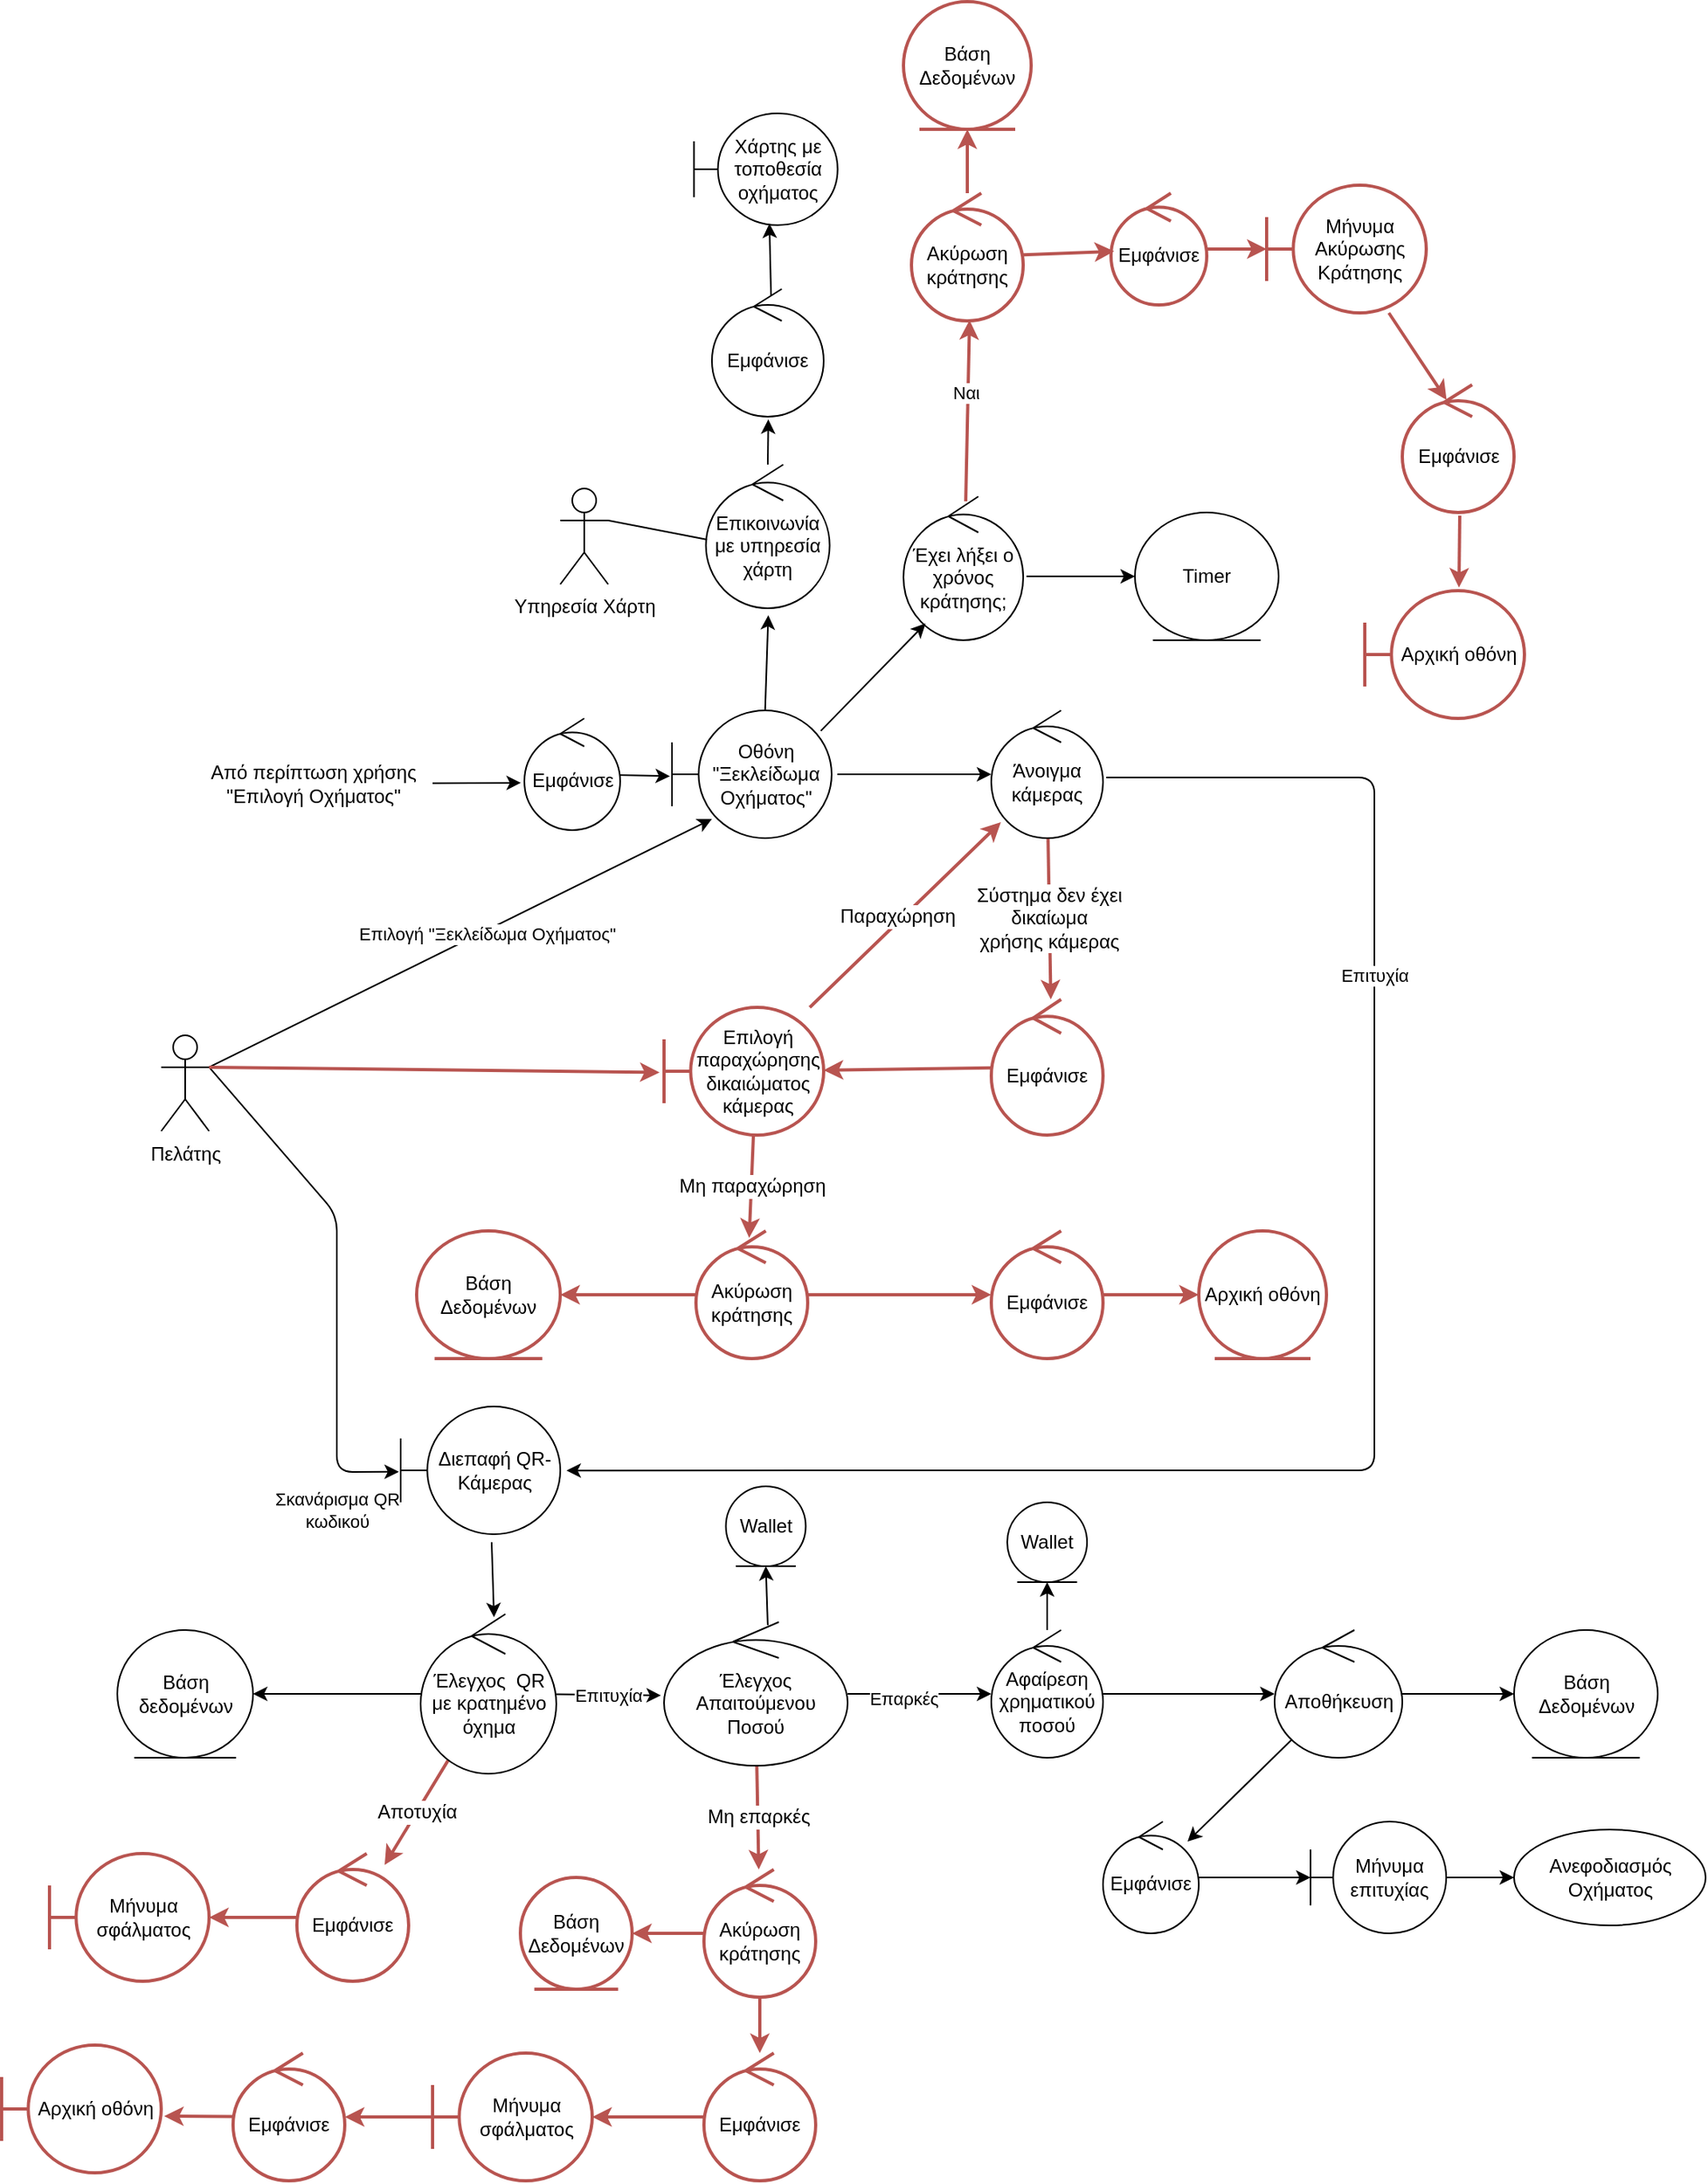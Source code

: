 <mxfile>
    <diagram id="kkWpz3CDeRfXQrRLxnoT" name="Page-1">
        <mxGraphModel dx="2457" dy="2052" grid="1" gridSize="10" guides="1" tooltips="1" connect="1" arrows="1" fold="1" page="1" pageScale="1" pageWidth="850" pageHeight="1100" math="0" shadow="0">
            <root>
                <mxCell id="0"/>
                <mxCell id="1" parent="0"/>
                <mxCell id="22" style="edgeStyle=none;html=1;exitX=1;exitY=0.333;exitDx=0;exitDy=0;exitPerimeter=0;entryX=0.25;entryY=0.85;entryDx=0;entryDy=0;entryPerimeter=0;" parent="1" source="2" target="225" edge="1">
                    <mxGeometry relative="1" as="geometry">
                        <mxPoint x="-55" y="200" as="targetPoint"/>
                        <Array as="points"/>
                    </mxGeometry>
                </mxCell>
                <mxCell id="23" value="Επιλογή &quot;Ξεκλείδωμα Οχήματος&quot;" style="edgeLabel;html=1;align=center;verticalAlign=middle;resizable=0;points=[];" parent="22" vertex="1" connectable="0">
                    <mxGeometry x="0.099" y="-1" relative="1" as="geometry">
                        <mxPoint y="1" as="offset"/>
                    </mxGeometry>
                </mxCell>
                <mxCell id="33" style="edgeStyle=none;html=1;exitX=1;exitY=0.333;exitDx=0;exitDy=0;exitPerimeter=0;entryX=-0.011;entryY=0.511;entryDx=0;entryDy=0;entryPerimeter=0;" parent="1" source="2" target="32" edge="1">
                    <mxGeometry relative="1" as="geometry">
                        <Array as="points">
                            <mxPoint x="-300" y="440"/>
                            <mxPoint x="-300" y="601"/>
                        </Array>
                        <mxPoint x="-180" y="990" as="targetPoint"/>
                    </mxGeometry>
                </mxCell>
                <mxCell id="34" value="Σκανάρισμα QR&lt;br&gt;κωδικού" style="edgeLabel;html=1;align=center;verticalAlign=middle;resizable=0;points=[];" parent="33" vertex="1" connectable="0">
                    <mxGeometry x="0.16" y="5" relative="1" as="geometry">
                        <mxPoint x="-5" y="120" as="offset"/>
                    </mxGeometry>
                </mxCell>
                <mxCell id="77" style="edgeStyle=none;html=1;exitX=1;exitY=0.333;exitDx=0;exitDy=0;exitPerimeter=0;entryX=-0.028;entryY=0.509;entryDx=0;entryDy=0;entryPerimeter=0;fontSize=12;fillColor=none;strokeColor=#b85450;strokeWidth=2;" parent="1" source="2" target="71" edge="1">
                    <mxGeometry relative="1" as="geometry"/>
                </mxCell>
                <mxCell id="2" value="Πελάτης" style="shape=umlActor;verticalLabelPosition=bottom;verticalAlign=top;html=1;" parent="1" vertex="1">
                    <mxGeometry x="-410" y="327.5" width="30" height="60" as="geometry"/>
                </mxCell>
                <mxCell id="266" style="edgeStyle=none;html=1;exitX=1.036;exitY=0.5;exitDx=0;exitDy=0;exitPerimeter=0;" parent="1" source="225" target="24" edge="1">
                    <mxGeometry relative="1" as="geometry"/>
                </mxCell>
                <mxCell id="3" value="Έχει λήξει ο χρόνος κράτησης;" style="ellipse;shape=umlControl;whiteSpace=wrap;html=1;" parent="1" vertex="1">
                    <mxGeometry x="55" y="-10" width="75" height="90" as="geometry"/>
                </mxCell>
                <mxCell id="30" value="Επιτυχία" style="edgeStyle=none;html=1;exitX=1.029;exitY=0.525;exitDx=0;exitDy=0;exitPerimeter=0;entryX=1.039;entryY=0.501;entryDx=0;entryDy=0;entryPerimeter=0;" parent="1" source="24" target="32" edge="1">
                    <mxGeometry x="-0.473" relative="1" as="geometry">
                        <mxPoint x="350" y="166" as="targetPoint"/>
                        <Array as="points">
                            <mxPoint x="350" y="166"/>
                            <mxPoint x="350" y="600"/>
                        </Array>
                        <mxPoint as="offset"/>
                    </mxGeometry>
                </mxCell>
                <mxCell id="66" value="Σύστημα δεν έχει&lt;br&gt;δικαίωμα&lt;br&gt;χρήσης κάμερας" style="edgeStyle=none;html=1;entryX=0.533;entryY=0;entryDx=0;entryDy=0;entryPerimeter=0;fontSize=12;fillColor=none;strokeColor=#b85450;strokeWidth=2;" parent="1" source="24" target="68" edge="1">
                    <mxGeometry relative="1" as="geometry">
                        <mxPoint x="610.021" y="548.625" as="targetPoint"/>
                        <mxPoint x="220" y="230" as="sourcePoint"/>
                    </mxGeometry>
                </mxCell>
                <mxCell id="24" value="Άνοιγμα κάμερας" style="ellipse;shape=umlControl;whiteSpace=wrap;html=1;" parent="1" vertex="1">
                    <mxGeometry x="110" y="124" width="70" height="80" as="geometry"/>
                </mxCell>
                <mxCell id="255" style="edgeStyle=none;html=1;entryX=0.541;entryY=0.02;entryDx=0;entryDy=0;entryPerimeter=0;exitX=0.57;exitY=1.063;exitDx=0;exitDy=0;exitPerimeter=0;" parent="1" source="32" target="254" edge="1">
                    <mxGeometry relative="1" as="geometry"/>
                </mxCell>
                <mxCell id="32" value="Διεπαφή QR-Κάμερας" style="shape=umlBoundary;whiteSpace=wrap;html=1;" parent="1" vertex="1">
                    <mxGeometry x="-260" y="560" width="100" height="80" as="geometry"/>
                </mxCell>
                <mxCell id="38" value="" style="edgeStyle=none;html=1;" parent="1" source="35" target="37" edge="1">
                    <mxGeometry relative="1" as="geometry"/>
                </mxCell>
                <mxCell id="106" value="Επαρκές" style="edgeLabel;html=1;align=center;verticalAlign=middle;resizable=0;points=[];" parent="38" vertex="1" connectable="0">
                    <mxGeometry x="-0.217" y="-3" relative="1" as="geometry">
                        <mxPoint as="offset"/>
                    </mxGeometry>
                </mxCell>
                <mxCell id="110" value="Μη επαρκές" style="edgeStyle=none;html=1;fontSize=12;fillColor=none;strokeColor=#b85450;strokeWidth=2;" parent="1" source="35" target="109" edge="1">
                    <mxGeometry relative="1" as="geometry"/>
                </mxCell>
                <mxCell id="172" style="edgeStyle=none;html=1;entryX=0.5;entryY=1;entryDx=0;entryDy=0;endArrow=classic;endFill=1;exitX=0.565;exitY=0.022;exitDx=0;exitDy=0;exitPerimeter=0;" parent="1" source="35" target="48" edge="1">
                    <mxGeometry relative="1" as="geometry">
                        <mxPoint x="535" y="1050" as="sourcePoint"/>
                        <mxPoint x="501.5" y="750" as="targetPoint"/>
                    </mxGeometry>
                </mxCell>
                <mxCell id="35" value="Έλεγχος Απαιτούμενου Ποσού" style="ellipse;shape=umlControl;whiteSpace=wrap;html=1;" parent="1" vertex="1">
                    <mxGeometry x="-95" y="695" width="115" height="90" as="geometry"/>
                </mxCell>
                <mxCell id="173" value="" style="edgeStyle=none;html=1;endArrow=classic;endFill=1;" parent="1" source="37" target="40" edge="1">
                    <mxGeometry relative="1" as="geometry"/>
                </mxCell>
                <mxCell id="283" value="" style="edgeStyle=none;html=1;" parent="1" source="37" target="47" edge="1">
                    <mxGeometry relative="1" as="geometry"/>
                </mxCell>
                <mxCell id="37" value="Αφαίρεση χρηματικού ποσού" style="ellipse;shape=umlControl;whiteSpace=wrap;html=1;" parent="1" vertex="1">
                    <mxGeometry x="110" y="700" width="70" height="80" as="geometry"/>
                </mxCell>
                <mxCell id="40" value="Wallet" style="ellipse;shape=umlEntity;whiteSpace=wrap;html=1;" parent="1" vertex="1">
                    <mxGeometry x="120" y="620" width="50" height="50" as="geometry"/>
                </mxCell>
                <mxCell id="177" value="" style="edgeStyle=none;html=1;endArrow=classic;endFill=1;" parent="1" source="45" target="176" edge="1">
                    <mxGeometry relative="1" as="geometry"/>
                </mxCell>
                <mxCell id="45" value="Εμφάνισε" style="ellipse;shape=umlControl;whiteSpace=wrap;html=1;" parent="1" vertex="1">
                    <mxGeometry x="180" y="820" width="60" height="70" as="geometry"/>
                </mxCell>
                <mxCell id="51" value="" style="edgeStyle=none;html=1;entryX=0;entryY=0.5;entryDx=0;entryDy=0;" parent="1" source="47" target="49" edge="1">
                    <mxGeometry relative="1" as="geometry"/>
                </mxCell>
                <mxCell id="284" value="" style="edgeStyle=none;html=1;" parent="1" source="47" target="45" edge="1">
                    <mxGeometry relative="1" as="geometry"/>
                </mxCell>
                <mxCell id="47" value="Αποθήκευση" style="ellipse;shape=umlControl;whiteSpace=wrap;html=1;" parent="1" vertex="1">
                    <mxGeometry x="287.5" y="700" width="80" height="80" as="geometry"/>
                </mxCell>
                <mxCell id="48" value="Wallet" style="ellipse;shape=umlEntity;whiteSpace=wrap;html=1;" parent="1" vertex="1">
                    <mxGeometry x="-56.25" y="610" width="50" height="50" as="geometry"/>
                </mxCell>
                <mxCell id="49" value="Βάση Δεδομένων" style="ellipse;shape=umlEntity;whiteSpace=wrap;html=1;" parent="1" vertex="1">
                    <mxGeometry x="437.5" y="700" width="90" height="80" as="geometry"/>
                </mxCell>
                <mxCell id="73" value="" style="edgeStyle=none;html=1;fontSize=12;fillColor=none;strokeColor=#b85450;strokeWidth=2;" parent="1" source="68" target="71" edge="1">
                    <mxGeometry relative="1" as="geometry"/>
                </mxCell>
                <mxCell id="68" value="Εμφάνισε" style="ellipse;shape=umlControl;whiteSpace=wrap;html=1;fillColor=none;strokeColor=#b85450;strokeWidth=2;" parent="1" vertex="1">
                    <mxGeometry x="110" y="305" width="70" height="85" as="geometry"/>
                </mxCell>
                <mxCell id="85" value="Μη παραχώρηση" style="edgeStyle=none;html=1;entryX=0.476;entryY=0.054;entryDx=0;entryDy=0;entryPerimeter=0;fontSize=12;fillColor=none;strokeColor=#b85450;strokeWidth=2;exitX=0.56;exitY=1;exitDx=0;exitDy=0;exitPerimeter=0;" parent="1" source="71" target="84" edge="1">
                    <mxGeometry relative="1" as="geometry">
                        <mxPoint x="100" y="550" as="sourcePoint"/>
                    </mxGeometry>
                </mxCell>
                <mxCell id="134" value="Παραχώρηση" style="edgeStyle=none;html=1;endArrow=classic;endFill=1;fontSize=12;fillColor=none;strokeColor=#b85450;strokeWidth=2;entryX=0.086;entryY=0.875;entryDx=0;entryDy=0;entryPerimeter=0;" parent="1" source="71" target="24" edge="1">
                    <mxGeometry x="-0.058" y="3" relative="1" as="geometry">
                        <mxPoint x="-30" y="420" as="targetPoint"/>
                        <Array as="points"/>
                        <mxPoint as="offset"/>
                    </mxGeometry>
                </mxCell>
                <mxCell id="71" value="Επιλογή παραχώρησης δικαιώματος κάμερας" style="shape=umlBoundary;whiteSpace=wrap;html=1;fillColor=none;strokeColor=#b85450;strokeWidth=2;" parent="1" vertex="1">
                    <mxGeometry x="-95" y="310" width="100" height="80" as="geometry"/>
                </mxCell>
                <mxCell id="100" value="" style="edgeStyle=none;html=1;fontSize=12;fillColor=none;strokeColor=#b85450;strokeWidth=2;" parent="1" source="84" target="97" edge="1">
                    <mxGeometry relative="1" as="geometry"/>
                </mxCell>
                <mxCell id="102" value="" style="edgeStyle=none;html=1;fontSize=12;fillColor=none;strokeColor=#b85450;strokeWidth=2;" parent="1" source="84" target="101" edge="1">
                    <mxGeometry relative="1" as="geometry"/>
                </mxCell>
                <mxCell id="84" value="Ακύρωση κράτησης" style="ellipse;shape=umlControl;whiteSpace=wrap;html=1;fillColor=none;strokeColor=#b85450;strokeWidth=2;" parent="1" vertex="1">
                    <mxGeometry x="-75" y="450" width="70" height="80" as="geometry"/>
                </mxCell>
                <mxCell id="97" value="Βάση Δεδομένων" style="ellipse;shape=umlEntity;whiteSpace=wrap;html=1;fillColor=none;strokeColor=#b85450;strokeWidth=2;" parent="1" vertex="1">
                    <mxGeometry x="-250" y="450" width="90" height="80" as="geometry"/>
                </mxCell>
                <mxCell id="154" value="" style="edgeStyle=none;html=1;endArrow=classic;endFill=1;fontSize=12;fillColor=none;strokeColor=#b85450;strokeWidth=2;" parent="1" source="101" target="153" edge="1">
                    <mxGeometry relative="1" as="geometry"/>
                </mxCell>
                <mxCell id="101" value="Εμφάνισε" style="ellipse;shape=umlControl;whiteSpace=wrap;html=1;fillColor=none;strokeColor=#b85450;strokeWidth=2;" parent="1" vertex="1">
                    <mxGeometry x="110" y="450" width="70" height="80" as="geometry"/>
                </mxCell>
                <mxCell id="113" value="" style="edgeStyle=none;html=1;fontSize=12;fillColor=none;strokeColor=#b85450;strokeWidth=2;" parent="1" source="109" target="111" edge="1">
                    <mxGeometry relative="1" as="geometry"/>
                </mxCell>
                <mxCell id="115" value="" style="edgeStyle=none;html=1;fontSize=12;fillColor=none;strokeColor=#b85450;strokeWidth=2;" parent="1" source="109" target="114" edge="1">
                    <mxGeometry relative="1" as="geometry"/>
                </mxCell>
                <mxCell id="109" value="Ακύρωση κράτησης" style="ellipse;shape=umlControl;whiteSpace=wrap;html=1;fillColor=none;strokeColor=#b85450;strokeWidth=2;" parent="1" vertex="1">
                    <mxGeometry x="-70" y="850" width="70" height="80" as="geometry"/>
                </mxCell>
                <mxCell id="111" value="Βάση Δεδομένων" style="ellipse;shape=umlEntity;whiteSpace=wrap;html=1;fillColor=none;strokeColor=#b85450;strokeWidth=2;" parent="1" vertex="1">
                    <mxGeometry x="-185" y="855" width="70" height="70" as="geometry"/>
                </mxCell>
                <mxCell id="165" value="" style="edgeStyle=none;html=1;endArrow=classic;endFill=1;fontSize=12;fillColor=none;strokeColor=#b85450;strokeWidth=2;" parent="1" source="114" target="164" edge="1">
                    <mxGeometry relative="1" as="geometry"/>
                </mxCell>
                <mxCell id="114" value="Εμφάνισε" style="ellipse;shape=umlControl;whiteSpace=wrap;html=1;fillColor=none;strokeColor=#b85450;strokeWidth=2;" parent="1" vertex="1">
                    <mxGeometry x="-70" y="965" width="70" height="80" as="geometry"/>
                </mxCell>
                <mxCell id="219" style="edgeStyle=none;html=1;entryX=-0.03;entryY=0.483;entryDx=0;entryDy=0;entryPerimeter=0;" parent="1" source="116" edge="1">
                    <mxGeometry relative="1" as="geometry"/>
                </mxCell>
                <mxCell id="222" style="edgeStyle=none;html=1;entryX=-0.013;entryY=0.535;entryDx=0;entryDy=0;entryPerimeter=0;" parent="1" source="116" edge="1">
                    <mxGeometry relative="1" as="geometry"/>
                </mxCell>
                <mxCell id="227" style="edgeStyle=none;html=1;entryX=-0.036;entryY=0.576;entryDx=0;entryDy=0;entryPerimeter=0;" parent="1" source="116" target="226" edge="1">
                    <mxGeometry relative="1" as="geometry"/>
                </mxCell>
                <mxCell id="116" value="Από περίπτωση χρήσης&lt;br&gt;&quot;Επιλογή Οχήματος&quot;" style="text;html=1;align=center;verticalAlign=middle;resizable=0;points=[];autosize=1;strokeColor=none;fillColor=none;" parent="1" vertex="1">
                    <mxGeometry x="-390" y="150" width="150" height="40" as="geometry"/>
                </mxCell>
                <mxCell id="153" value="Αρχική οθόνη" style="ellipse;shape=umlEntity;whiteSpace=wrap;html=1;fillColor=none;strokeColor=#b85450;strokeWidth=2;" parent="1" vertex="1">
                    <mxGeometry x="240" y="450" width="80" height="80" as="geometry"/>
                </mxCell>
                <mxCell id="168" style="edgeStyle=none;html=1;endArrow=classic;endFill=1;fontSize=12;fillColor=none;strokeColor=#b85450;strokeWidth=2;" parent="1" source="164" target="166" edge="1">
                    <mxGeometry relative="1" as="geometry"/>
                </mxCell>
                <mxCell id="164" value="Μήνυμα σφάλματος" style="shape=umlBoundary;whiteSpace=wrap;html=1;fillColor=none;strokeColor=#b85450;strokeWidth=2;" parent="1" vertex="1">
                    <mxGeometry x="-240" y="965" width="100" height="80" as="geometry"/>
                </mxCell>
                <mxCell id="189" value="" style="edgeStyle=none;html=1;fontSize=12;strokeColor=#b85450;endFill=1;fillColor=none;strokeWidth=2;entryX=1.018;entryY=0.556;entryDx=0;entryDy=0;entryPerimeter=0;" parent="1" source="166" target="169" edge="1">
                    <mxGeometry relative="1" as="geometry"/>
                </mxCell>
                <mxCell id="166" value="Εμφάνισε" style="ellipse;shape=umlControl;whiteSpace=wrap;html=1;fillColor=none;strokeColor=#b85450;strokeWidth=2;" parent="1" vertex="1">
                    <mxGeometry x="-365" y="965" width="70" height="80" as="geometry"/>
                </mxCell>
                <mxCell id="169" value="Αρχική οθόνη" style="shape=umlBoundary;whiteSpace=wrap;html=1;fillColor=none;strokeColor=#b85450;strokeWidth=2;" parent="1" vertex="1">
                    <mxGeometry x="-510" y="960" width="100" height="80" as="geometry"/>
                </mxCell>
                <mxCell id="285" value="" style="edgeStyle=none;html=1;" parent="1" source="176" target="273" edge="1">
                    <mxGeometry relative="1" as="geometry"/>
                </mxCell>
                <mxCell id="176" value="Μήνυμα επιτυχίας" style="shape=umlBoundary;whiteSpace=wrap;html=1;" parent="1" vertex="1">
                    <mxGeometry x="310" y="820" width="85" height="70" as="geometry"/>
                </mxCell>
                <mxCell id="190" value="" style="edgeStyle=none;html=1;endArrow=classic;endFill=1;fontSize=12;fillColor=none;strokeColor=#b85450;strokeWidth=2;entryX=0.52;entryY=0.994;entryDx=0;entryDy=0;entryPerimeter=0;exitX=0.52;exitY=0.033;exitDx=0;exitDy=0;exitPerimeter=0;" parent="1" source="3" target="202" edge="1">
                    <mxGeometry relative="1" as="geometry">
                        <mxPoint x="96.98" y="-76.99" as="targetPoint"/>
                        <mxPoint x="372.5" y="-68.37" as="sourcePoint"/>
                    </mxGeometry>
                </mxCell>
                <mxCell id="191" value="Ναι" style="edgeLabel;html=1;align=center;verticalAlign=middle;resizable=0;points=[];" parent="190" vertex="1" connectable="0">
                    <mxGeometry x="0.238" y="-2" relative="1" as="geometry">
                        <mxPoint x="-4" y="2" as="offset"/>
                    </mxGeometry>
                </mxCell>
                <mxCell id="279" style="edgeStyle=none;html=1;entryX=0.396;entryY=0.118;entryDx=0;entryDy=0;entryPerimeter=0;fontSize=12;fillColor=none;strokeColor=#b85450;strokeWidth=2;" parent="1" source="194" target="208" edge="1">
                    <mxGeometry relative="1" as="geometry"/>
                </mxCell>
                <mxCell id="194" value="Μήνυμα Ακύρωσης Κράτησης" style="shape=umlBoundary;whiteSpace=wrap;html=1;fillColor=none;strokeColor=#b85450;strokeWidth=2;" parent="1" vertex="1">
                    <mxGeometry x="282.5" y="-205" width="100" height="80" as="geometry"/>
                </mxCell>
                <mxCell id="277" style="edgeStyle=none;html=1;entryX=0.033;entryY=0.52;entryDx=0;entryDy=0;entryPerimeter=0;fontSize=12;fillColor=none;strokeColor=#b85450;strokeWidth=2;" parent="1" source="202" target="275" edge="1">
                    <mxGeometry relative="1" as="geometry"/>
                </mxCell>
                <mxCell id="202" value="Ακύρωση κράτησης" style="ellipse;shape=umlControl;whiteSpace=wrap;html=1;fillColor=none;strokeColor=#b85450;strokeWidth=2;" parent="1" vertex="1">
                    <mxGeometry x="60" y="-200" width="70" height="80" as="geometry"/>
                </mxCell>
                <mxCell id="208" value="Εμφάνισε" style="ellipse;shape=umlControl;whiteSpace=wrap;html=1;fillColor=none;strokeColor=#b85450;strokeWidth=2;" parent="1" vertex="1">
                    <mxGeometry x="367.5" y="-80" width="70" height="80" as="geometry"/>
                </mxCell>
                <mxCell id="209" value="Βάση Δεδομένων" style="ellipse;shape=umlEntity;whiteSpace=wrap;html=1;fillColor=none;strokeColor=#b85450;strokeWidth=2;" parent="1" vertex="1">
                    <mxGeometry x="55" y="-320" width="80" height="80" as="geometry"/>
                </mxCell>
                <mxCell id="210" value="Αρχική οθόνη" style="shape=umlBoundary;whiteSpace=wrap;html=1;fillColor=none;strokeColor=#b85450;strokeWidth=2;" parent="1" vertex="1">
                    <mxGeometry x="344" y="49" width="100" height="80" as="geometry"/>
                </mxCell>
                <mxCell id="211" value="" style="edgeStyle=none;html=1;fontSize=12;fillColor=none;strokeColor=#b85450;strokeWidth=2;entryX=0.5;entryY=1;entryDx=0;entryDy=0;" parent="1" source="202" target="209" edge="1">
                    <mxGeometry relative="1" as="geometry">
                        <mxPoint x="555.0" y="-280" as="sourcePoint"/>
                        <mxPoint x="513.01" y="-245.96" as="targetPoint"/>
                    </mxGeometry>
                </mxCell>
                <mxCell id="214" value="" style="edgeStyle=none;html=1;fontSize=12;fillColor=none;strokeColor=#b85450;strokeWidth=2;entryX=0.59;entryY=-0.025;entryDx=0;entryDy=0;entryPerimeter=0;exitX=0.514;exitY=1.025;exitDx=0;exitDy=0;exitPerimeter=0;" parent="1" source="208" target="210" edge="1">
                    <mxGeometry relative="1" as="geometry">
                        <mxPoint x="690" y="-110" as="sourcePoint"/>
                        <mxPoint x="733.98" y="-38.0" as="targetPoint"/>
                    </mxGeometry>
                </mxCell>
                <mxCell id="221" style="edgeStyle=none;html=1;entryX=-0.04;entryY=0.559;entryDx=0;entryDy=0;entryPerimeter=0;" parent="1" target="3" edge="1">
                    <mxGeometry relative="1" as="geometry"/>
                </mxCell>
                <mxCell id="246" style="edgeStyle=none;html=1;entryX=0.184;entryY=0.884;entryDx=0;entryDy=0;entryPerimeter=0;exitX=0.932;exitY=0.16;exitDx=0;exitDy=0;exitPerimeter=0;" parent="1" source="225" target="3" edge="1">
                    <mxGeometry relative="1" as="geometry"/>
                </mxCell>
                <mxCell id="261" style="edgeStyle=none;html=1;entryX=0.504;entryY=1.048;entryDx=0;entryDy=0;entryPerimeter=0;exitX=0.583;exitY=0.004;exitDx=0;exitDy=0;exitPerimeter=0;" parent="1" source="225" target="230" edge="1">
                    <mxGeometry relative="1" as="geometry">
                        <mxPoint x="-31.668" y="83.68" as="targetPoint"/>
                    </mxGeometry>
                </mxCell>
                <mxCell id="225" value="Οθόνη &quot;Ξεκλείδωμα Οχήματος&quot;" style="shape=umlBoundary;whiteSpace=wrap;html=1;" parent="1" vertex="1">
                    <mxGeometry x="-90" y="124" width="100" height="80" as="geometry"/>
                </mxCell>
                <mxCell id="228" style="edgeStyle=none;html=1;entryX=-0.013;entryY=0.515;entryDx=0;entryDy=0;entryPerimeter=0;" parent="1" source="226" target="225" edge="1">
                    <mxGeometry relative="1" as="geometry"/>
                </mxCell>
                <mxCell id="226" value="Εμφάνισε" style="ellipse;shape=umlControl;whiteSpace=wrap;html=1;" parent="1" vertex="1">
                    <mxGeometry x="-182.5" y="129" width="60" height="70" as="geometry"/>
                </mxCell>
                <mxCell id="263" style="edgeStyle=none;html=1;entryX=0.505;entryY=1.021;entryDx=0;entryDy=0;entryPerimeter=0;" parent="1" source="230" target="235" edge="1">
                    <mxGeometry relative="1" as="geometry"/>
                </mxCell>
                <mxCell id="230" value="Επικοινωνία με υπηρεσία χάρτη" style="ellipse;shape=umlControl;whiteSpace=wrap;html=1;" parent="1" vertex="1">
                    <mxGeometry x="-68.75" y="-30" width="77.5" height="90" as="geometry"/>
                </mxCell>
                <mxCell id="260" style="edgeStyle=none;html=1;exitX=1;exitY=0.333;exitDx=0;exitDy=0;exitPerimeter=0;entryX=0.01;entryY=0.522;entryDx=0;entryDy=0;entryPerimeter=0;endArrow=none;endFill=0;" parent="1" source="232" target="230" edge="1">
                    <mxGeometry relative="1" as="geometry"/>
                </mxCell>
                <mxCell id="232" value="Υπηρεσία Χάρτη" style="shape=umlActor;verticalLabelPosition=bottom;verticalAlign=top;html=1;" parent="1" vertex="1">
                    <mxGeometry x="-160" y="-15" width="30" height="60" as="geometry"/>
                </mxCell>
                <mxCell id="233" value="Χάρτης με τοποθεσία οχήματος" style="shape=umlBoundary;whiteSpace=wrap;html=1;" parent="1" vertex="1">
                    <mxGeometry x="-76.25" y="-250" width="90" height="70" as="geometry"/>
                </mxCell>
                <mxCell id="238" style="edgeStyle=none;html=1;entryX=0.525;entryY=0.986;entryDx=0;entryDy=0;entryPerimeter=0;exitX=0.529;exitY=0.05;exitDx=0;exitDy=0;exitPerimeter=0;" parent="1" source="235" target="233" edge="1">
                    <mxGeometry relative="1" as="geometry">
                        <mxPoint x="-27" y="-90" as="sourcePoint"/>
                    </mxGeometry>
                </mxCell>
                <mxCell id="235" value="Εμφάνισε" style="ellipse;shape=umlControl;whiteSpace=wrap;html=1;" parent="1" vertex="1">
                    <mxGeometry x="-65" y="-140" width="70" height="80" as="geometry"/>
                </mxCell>
                <mxCell id="257" style="edgeStyle=none;html=1;entryX=1;entryY=0.5;entryDx=0;entryDy=0;" parent="1" source="254" target="256" edge="1">
                    <mxGeometry relative="1" as="geometry"/>
                </mxCell>
                <mxCell id="258" value="Επιτυχία" style="edgeStyle=none;html=1;entryX=-0.017;entryY=0.511;entryDx=0;entryDy=0;entryPerimeter=0;" parent="1" source="254" target="35" edge="1">
                    <mxGeometry relative="1" as="geometry"/>
                </mxCell>
                <mxCell id="287" value="Αποτυχία" style="edgeStyle=none;html=1;fontSize=12;strokeColor=#b85450;endFill=1;fillColor=none;strokeWidth=2;" edge="1" parent="1" source="254" target="286">
                    <mxGeometry relative="1" as="geometry"/>
                </mxCell>
                <mxCell id="254" value="Έλεγχος&amp;nbsp; QR με κρατημένο όχημα" style="ellipse;shape=umlControl;whiteSpace=wrap;html=1;" parent="1" vertex="1">
                    <mxGeometry x="-247.5" y="690" width="85" height="100" as="geometry"/>
                </mxCell>
                <mxCell id="256" value="Βάση δεδομένων" style="ellipse;shape=umlEntity;whiteSpace=wrap;html=1;" parent="1" vertex="1">
                    <mxGeometry x="-437.5" y="700" width="85" height="80" as="geometry"/>
                </mxCell>
                <mxCell id="264" style="edgeStyle=none;html=1;exitX=1.027;exitY=0.556;exitDx=0;exitDy=0;exitPerimeter=0;entryX=0;entryY=0.5;entryDx=0;entryDy=0;" parent="1" source="3" target="265" edge="1">
                    <mxGeometry relative="1" as="geometry">
                        <mxPoint x="180" y="57.242" as="sourcePoint"/>
                        <mxPoint x="220" y="40" as="targetPoint"/>
                    </mxGeometry>
                </mxCell>
                <mxCell id="265" value="Timer" style="ellipse;shape=umlEntity;whiteSpace=wrap;html=1;" parent="1" vertex="1">
                    <mxGeometry x="200" width="90" height="80" as="geometry"/>
                </mxCell>
                <mxCell id="273" value="Ανεφοδιασμός Οχήματος" style="ellipse;whiteSpace=wrap;html=1;" parent="1" vertex="1">
                    <mxGeometry x="437.5" y="825" width="120" height="60" as="geometry"/>
                </mxCell>
                <mxCell id="278" value="" style="edgeStyle=none;html=1;fontSize=12;fillColor=none;strokeColor=#b85450;strokeWidth=2;" parent="1" source="275" target="194" edge="1">
                    <mxGeometry relative="1" as="geometry"/>
                </mxCell>
                <mxCell id="275" value="Εμφάνισε" style="ellipse;shape=umlControl;whiteSpace=wrap;html=1;fillColor=none;strokeColor=#b85450;strokeWidth=2;" parent="1" vertex="1">
                    <mxGeometry x="185" y="-200" width="60" height="70" as="geometry"/>
                </mxCell>
                <mxCell id="289" value="" style="edgeStyle=none;html=1;fontSize=12;strokeColor=#b85450;endFill=1;fillColor=none;strokeWidth=2;" edge="1" parent="1" source="286" target="288">
                    <mxGeometry relative="1" as="geometry"/>
                </mxCell>
                <mxCell id="286" value="Εμφάνισε" style="ellipse;shape=umlControl;whiteSpace=wrap;html=1;fillColor=none;strokeColor=#b85450;strokeWidth=2;" vertex="1" parent="1">
                    <mxGeometry x="-325" y="840" width="70" height="80" as="geometry"/>
                </mxCell>
                <mxCell id="288" value="Μήνυμα σφάλματος" style="shape=umlBoundary;whiteSpace=wrap;html=1;fillColor=none;strokeColor=#b85450;strokeWidth=2;" vertex="1" parent="1">
                    <mxGeometry x="-480" y="840" width="100" height="80" as="geometry"/>
                </mxCell>
            </root>
        </mxGraphModel>
    </diagram>
</mxfile>